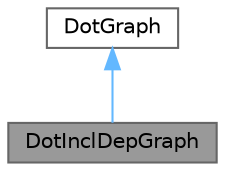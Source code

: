digraph "DotInclDepGraph"
{
 // INTERACTIVE_SVG=YES
 // LATEX_PDF_SIZE
  bgcolor="transparent";
  edge [fontname=Helvetica,fontsize=10,labelfontname=Helvetica,labelfontsize=10];
  node [fontname=Helvetica,fontsize=10,shape=box,height=0.2,width=0.4];
  Node1 [label="DotInclDepGraph",height=0.2,width=0.4,color="gray40", fillcolor="grey60", style="filled", fontcolor="black",tooltip="Representation of an include dependency graph."];
  Node2 -> Node1 [dir="back",color="steelblue1",style="solid",tooltip=" "];
  Node2 [label="DotGraph",height=0.2,width=0.4,color="gray40", fillcolor="white", style="filled",URL="$d0/d32/class_dot_graph.html",tooltip="A dot graph."];
}
